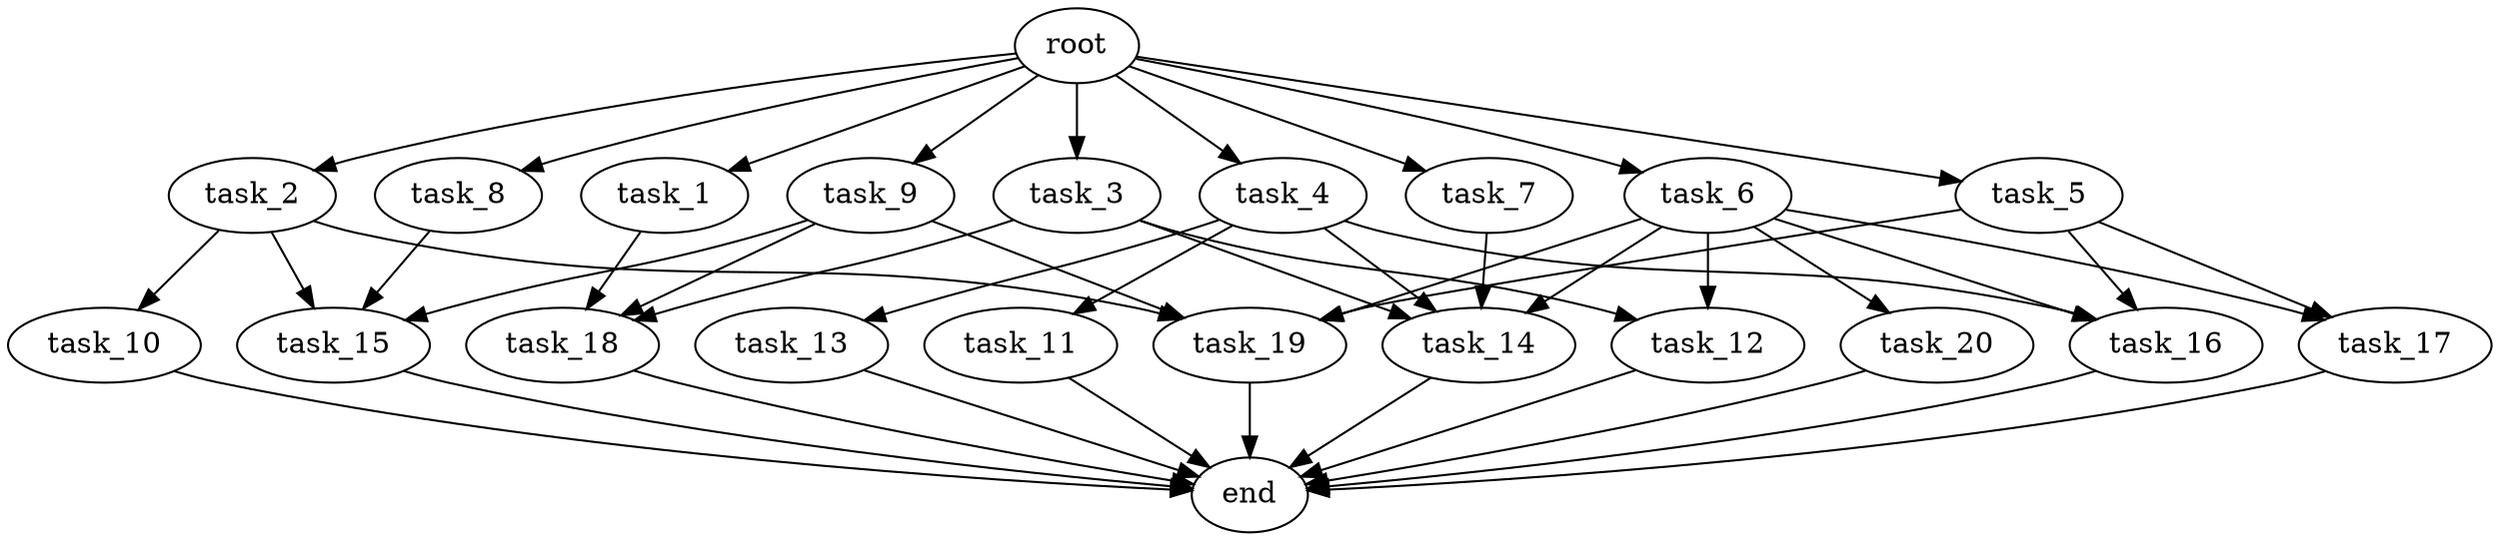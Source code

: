 digraph G {
  root [size="0.000000e+00"];
  task_1 [size="3.807631e+09"];
  task_2 [size="9.766143e+09"];
  task_3 [size="9.969375e+08"];
  task_4 [size="3.155244e+09"];
  task_5 [size="8.667861e+09"];
  task_6 [size="5.316075e+09"];
  task_7 [size="1.864987e+09"];
  task_8 [size="5.007008e+09"];
  task_9 [size="4.580405e+09"];
  task_10 [size="9.263573e+09"];
  task_11 [size="2.158631e+08"];
  task_12 [size="2.474674e+09"];
  task_13 [size="5.294624e+09"];
  task_14 [size="3.336363e+09"];
  task_15 [size="3.934605e+09"];
  task_16 [size="1.570896e+09"];
  task_17 [size="3.468452e+09"];
  task_18 [size="3.519779e+09"];
  task_19 [size="6.252684e+09"];
  task_20 [size="2.362811e+09"];
  end [size="0.000000e+00"];

  root -> task_1 [size="1.000000e-12"];
  root -> task_2 [size="1.000000e-12"];
  root -> task_3 [size="1.000000e-12"];
  root -> task_4 [size="1.000000e-12"];
  root -> task_5 [size="1.000000e-12"];
  root -> task_6 [size="1.000000e-12"];
  root -> task_7 [size="1.000000e-12"];
  root -> task_8 [size="1.000000e-12"];
  root -> task_9 [size="1.000000e-12"];
  task_1 -> task_18 [size="1.173260e+08"];
  task_2 -> task_10 [size="9.263573e+08"];
  task_2 -> task_15 [size="1.311535e+08"];
  task_2 -> task_19 [size="1.563171e+08"];
  task_3 -> task_12 [size="1.237337e+08"];
  task_3 -> task_14 [size="8.340907e+07"];
  task_3 -> task_18 [size="1.173260e+08"];
  task_4 -> task_11 [size="2.158631e+07"];
  task_4 -> task_13 [size="5.294624e+08"];
  task_4 -> task_14 [size="8.340907e+07"];
  task_4 -> task_16 [size="5.236318e+07"];
  task_5 -> task_16 [size="5.236318e+07"];
  task_5 -> task_17 [size="1.734226e+08"];
  task_5 -> task_19 [size="1.563171e+08"];
  task_6 -> task_12 [size="1.237337e+08"];
  task_6 -> task_14 [size="8.340907e+07"];
  task_6 -> task_16 [size="5.236318e+07"];
  task_6 -> task_17 [size="1.734226e+08"];
  task_6 -> task_19 [size="1.563171e+08"];
  task_6 -> task_20 [size="2.362811e+08"];
  task_7 -> task_14 [size="8.340907e+07"];
  task_8 -> task_15 [size="1.311535e+08"];
  task_9 -> task_15 [size="1.311535e+08"];
  task_9 -> task_18 [size="1.173260e+08"];
  task_9 -> task_19 [size="1.563171e+08"];
  task_10 -> end [size="1.000000e-12"];
  task_11 -> end [size="1.000000e-12"];
  task_12 -> end [size="1.000000e-12"];
  task_13 -> end [size="1.000000e-12"];
  task_14 -> end [size="1.000000e-12"];
  task_15 -> end [size="1.000000e-12"];
  task_16 -> end [size="1.000000e-12"];
  task_17 -> end [size="1.000000e-12"];
  task_18 -> end [size="1.000000e-12"];
  task_19 -> end [size="1.000000e-12"];
  task_20 -> end [size="1.000000e-12"];
}
